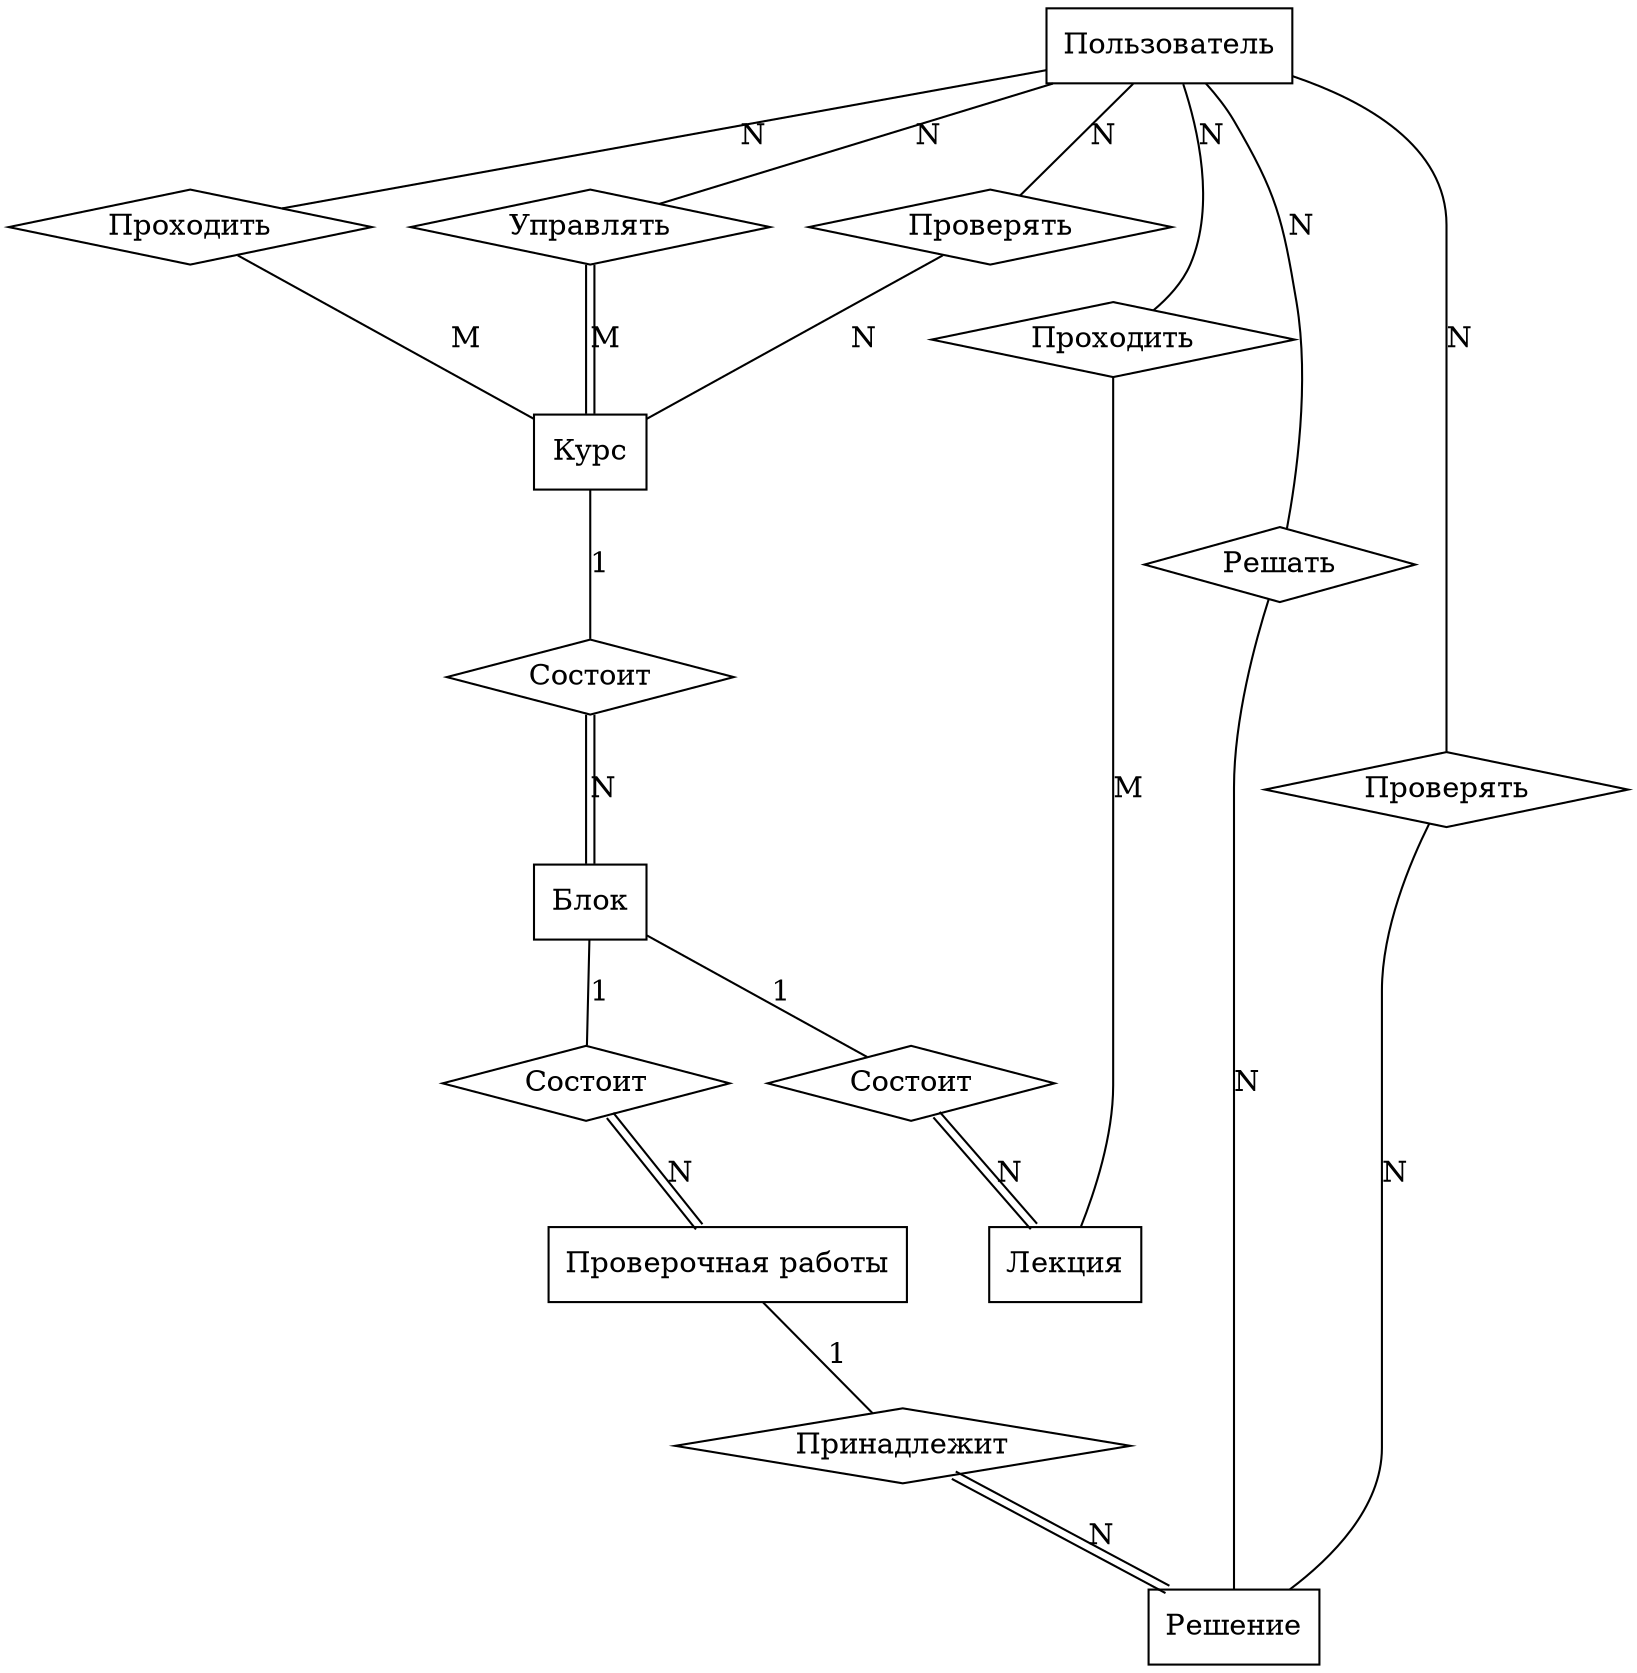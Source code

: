 graph ERD {

  //graph [ ranksep="0"];
  //    node [shape=plain]
  //   rankdir=LR;
  //graph [splines=ortho, nodesep=1]
  User [ label="Пользователь" shape = "box" ];
  Course [ label="Курс" shape = "box" ];
  Block [ label="Блок" shape = "box" ];
  Task [ label="Проверочная работы" shape = "box" ];
  Solution [ label="Решение" shape = "box" ];
  Lecture [ label="Лекция" shape = "box" ];

  UserCourseSolve [ label="Проходить" shape = "diamond" ];
  UserCourseControl [ label="Управлять" shape = "diamond" ];
  UserCourseCheck [ label="Проверять" shape = "diamond" ];
  CourseBlock [ label="Состоит" shape = "diamond" ];
  BlockLecture [ label="Состоит" shape = "diamond" ];
  BlockTask [ label="Состоит" shape = "diamond" ];
  LectureUser [ label="Проходить" shape = "diamond" ];
  TaskSolution [ label="Принадлежит" shape = "diamond" ];
  UserSolutionSolve [ label="Решать" shape = "diamond" ];
  UserSolutionCheck [ label="Проверять" shape = "diamond" ];
  
  User -- UserCourseSolve[label = N];
  UserCourseSolve -- Course[label = M]; 
  User -- UserCourseControl[label = N];
  UserCourseControl-- Course[color="black:invis:black" label=M] ; 
  User -- UserCourseCheck[label = N];
  UserCourseCheck -- Course[label = N]; 
  User -- UserSolutionSolve[label = N];
  UserSolutionSolve -- Solution[label = N];
  User -- UserSolutionCheck[label = N];
  UserSolutionCheck -- Solution[label = N];
  User -- LectureUser[label = N];
  LectureUser -- Lecture[label = M];
  
  Course -- CourseBlock[label = 1];
  CourseBlock -- Block[color = "black:invis:black" label=N] ; 
  
  Block -- BlockLecture[label = 1];
  Block -- BlockTask[label = 1];
  
  BlockLecture -- Lecture[color = "black:invis:black" label=N] ; 
  BlockTask -- Task[color = "black:invis:black" label=N] ; 
  
  Task -- TaskSolution[label = 1];
  TaskSolution -- Solution[color = "black:invis:black" label=N] ; 
  //Solution -- UserSolutionSolve -- User;
  //Solution -- UserSolutionCheck -- User;
  
}